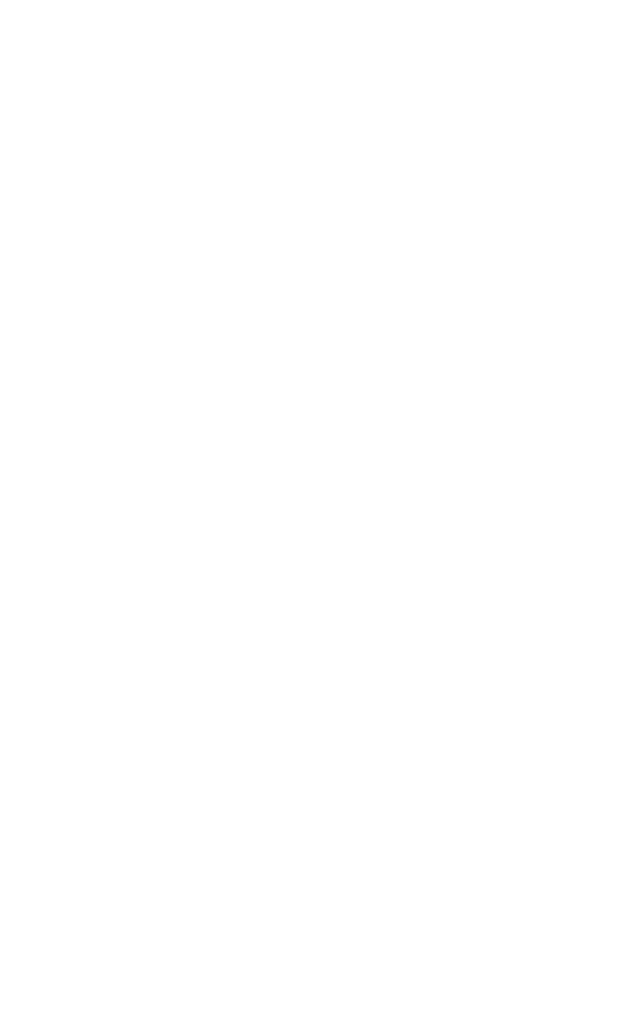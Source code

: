 digraph finite_state_machine {
  bgcolor = "transparent";
  rankdir = LR;
  ratio = 0.5625; // 16:9.

  // Invisible node from which to draw start transition to start state.
  node [style = invis]; -1;

  // Accept state.
  node [color = "white", fontcolor = "white", style = "", shape = doublecircle]; 2;

  // Catch-all (default) for remaining states.
  node [color = "white", fontcolor = "white", style = "", shape = circle, xlabel = ""];

  -1 -> 0 [color = "white", fontcolor = "white"];
  0 -> 1 [color = "white", fontcolor = "white", label = "\\\\"];
  1 -> 2 [color = "white", fontcolor = "white", label = "\""];
  1 -> 2 [color = "white", fontcolor = "white", label = "/"];
  1 -> 2 [color = "white", fontcolor = "white", label = "\\\\"];
  1 -> 2 [color = "white", fontcolor = "white", label = "b"];
  1 -> 2 [color = "white", fontcolor = "white", label = "f"];
  1 -> 2 [color = "white", fontcolor = "white", label = "n"];
  1 -> 2 [color = "white", fontcolor = "white", label = "r"];
  1 -> 2 [color = "white", fontcolor = "white", label = "t"];
}
